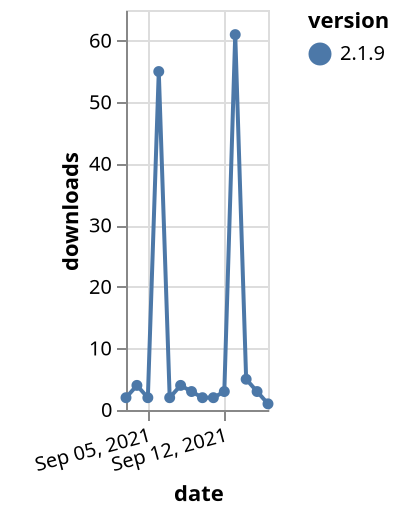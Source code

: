 {"$schema": "https://vega.github.io/schema/vega-lite/v5.json", "description": "A simple bar chart with embedded data.", "data": {"values": [{"date": "2021-09-03", "total": 17122, "delta": 2, "version": "2.1.9"}, {"date": "2021-09-04", "total": 17126, "delta": 4, "version": "2.1.9"}, {"date": "2021-09-05", "total": 17128, "delta": 2, "version": "2.1.9"}, {"date": "2021-09-06", "total": 17183, "delta": 55, "version": "2.1.9"}, {"date": "2021-09-07", "total": 17185, "delta": 2, "version": "2.1.9"}, {"date": "2021-09-08", "total": 17189, "delta": 4, "version": "2.1.9"}, {"date": "2021-09-09", "total": 17192, "delta": 3, "version": "2.1.9"}, {"date": "2021-09-10", "total": 17194, "delta": 2, "version": "2.1.9"}, {"date": "2021-09-11", "total": 17196, "delta": 2, "version": "2.1.9"}, {"date": "2021-09-12", "total": 17199, "delta": 3, "version": "2.1.9"}, {"date": "2021-09-13", "total": 17260, "delta": 61, "version": "2.1.9"}, {"date": "2021-09-14", "total": 17265, "delta": 5, "version": "2.1.9"}, {"date": "2021-09-15", "total": 17268, "delta": 3, "version": "2.1.9"}, {"date": "2021-09-16", "total": 17269, "delta": 1, "version": "2.1.9"}]}, "width": "container", "mark": {"type": "line", "point": {"filled": true}}, "encoding": {"x": {"field": "date", "type": "temporal", "timeUnit": "yearmonthdate", "title": "date", "axis": {"labelAngle": -15}}, "y": {"field": "delta", "type": "quantitative", "title": "downloads"}, "color": {"field": "version", "type": "nominal"}, "tooltip": {"field": "delta"}}}